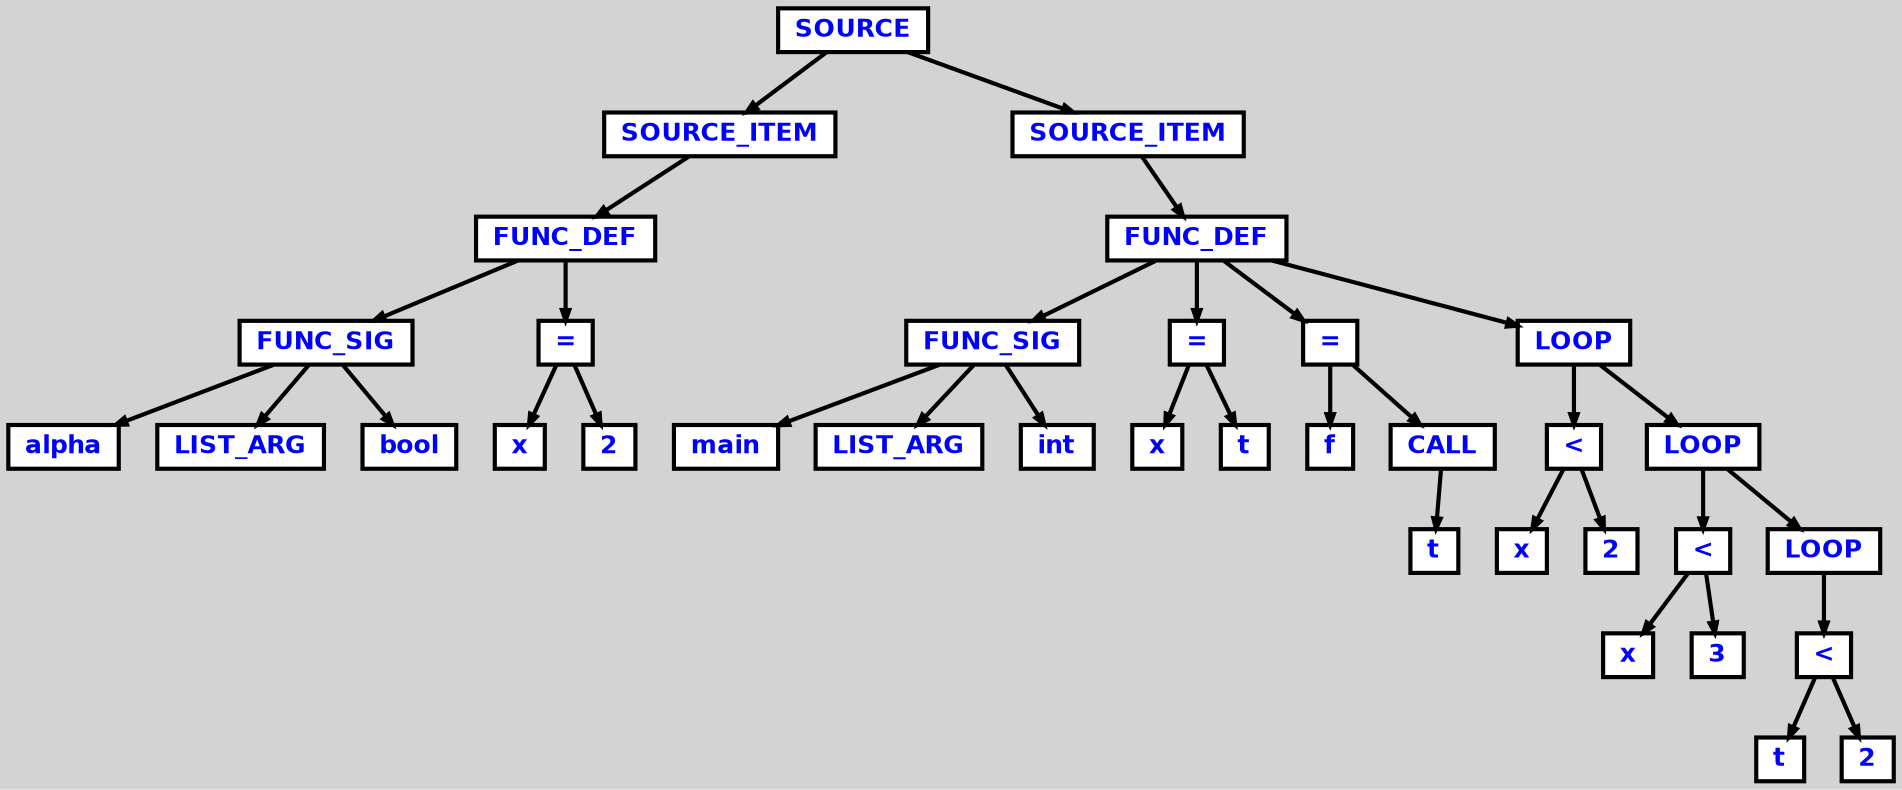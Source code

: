 digraph {

	ordering=out;
	ranksep=.4;
	bgcolor="lightgrey";  node [shape=box, fixedsize=false, fontsize=12, fontname="Helvetica-bold", fontcolor="blue"
	width=.25, height=.25, color="black", fillcolor="white", style="filled, solid, bold"];

	edge [arrowsize=.5, color="black", style="bold"]

	n0x728c54c35ee8[label="SOURCE"]
	n0x728c54c32a80[label="SOURCE_ITEM"]
	n0x728c54c32948[label="FUNC_DEF"]
	n0x728c54c31be0[label="FUNC_SIG"]
	n0x728c54c31970[label="alpha"]
	n0x728c54c31aa8[label="LIST_ARG"]
	n0x728c54c31e50[label="bool"]
	n0x728c54c326d8[label="="]
	n0x728c54c32468[label="x"]
	n0x728c54c32810[label="2"]
	n0x728c54c35c78[label="SOURCE_ITEM"]
	n0x728c54c34dd8[label="FUNC_DEF"]
	n0x728c54c32cf0[label="FUNC_SIG"]
	n0x728c54c32330[label="main"]
	n0x728c54c32bb8[label="LIST_ARG"]
	n0x728c54c32f60[label="int"]
	n0x728c54c337e8[label="="]
	n0x728c54c33578[label="x"]
	n0x728c54c33920[label="t"]
	n0x728c54c34550[label="="]
	n0x728c54c33f38[label="f"]
	n0x728c54c34418[label="CALL"]
	n0x728c54c342e0[label="t"]
	n0x728c54c35528[label="LOOP"]
	n0x728c54c34b68[label="<"]
	n0x728c54c34ca0[label="x"]
	n0x728c54c34f10[label="2"]
	n0x728c54c35798[label="LOOP"]
	n0x728c54c352b8[label="<"]
	n0x728c54c353f0[label="x"]
	n0x728c54c35660[label="3"]
	n0x728c54c358d0[label="LOOP"]
	n0x728c54c35a08[label="<"]
	n0x728c54c35b40[label="t"]
	n0x728c54c35db0[label="2"]

		n0x728c54c35ee8 -> n0x728c54c32a80		// SOURCE -> SOURCE_ITEM
		n0x728c54c32a80 -> n0x728c54c32948		// SOURCE_ITEM -> FUNC_DEF
		n0x728c54c32948 -> n0x728c54c31be0		// FUNC_DEF -> FUNC_SIG
		n0x728c54c31be0 -> n0x728c54c31970		// FUNC_SIG -> alpha
		n0x728c54c31be0 -> n0x728c54c31aa8		// FUNC_SIG -> LIST_ARG
		n0x728c54c31be0 -> n0x728c54c31e50		// FUNC_SIG -> bool
		n0x728c54c32948 -> n0x728c54c326d8		// FUNC_DEF -> =
		n0x728c54c326d8 -> n0x728c54c32468		// = -> x
		n0x728c54c326d8 -> n0x728c54c32810		// = -> 2
		n0x728c54c35ee8 -> n0x728c54c35c78		// SOURCE -> SOURCE_ITEM
		n0x728c54c35c78 -> n0x728c54c34dd8		// SOURCE_ITEM -> FUNC_DEF
		n0x728c54c34dd8 -> n0x728c54c32cf0		// FUNC_DEF -> FUNC_SIG
		n0x728c54c32cf0 -> n0x728c54c32330		// FUNC_SIG -> main
		n0x728c54c32cf0 -> n0x728c54c32bb8		// FUNC_SIG -> LIST_ARG
		n0x728c54c32cf0 -> n0x728c54c32f60		// FUNC_SIG -> int
		n0x728c54c34dd8 -> n0x728c54c337e8		// FUNC_DEF -> =
		n0x728c54c337e8 -> n0x728c54c33578		// = -> x
		n0x728c54c337e8 -> n0x728c54c33920		// = -> t
		n0x728c54c34dd8 -> n0x728c54c34550		// FUNC_DEF -> =
		n0x728c54c34550 -> n0x728c54c33f38		// = -> f
		n0x728c54c34550 -> n0x728c54c34418		// = -> CALL
		n0x728c54c34418 -> n0x728c54c342e0		// CALL -> t
		n0x728c54c34dd8 -> n0x728c54c35528		// FUNC_DEF -> LOOP
		n0x728c54c35528 -> n0x728c54c34b68		// LOOP -> <
		n0x728c54c34b68 -> n0x728c54c34ca0		// < -> x
		n0x728c54c34b68 -> n0x728c54c34f10		// < -> 2
		n0x728c54c35528 -> n0x728c54c35798		// LOOP -> LOOP
		n0x728c54c35798 -> n0x728c54c352b8		// LOOP -> <
		n0x728c54c352b8 -> n0x728c54c353f0		// < -> x
		n0x728c54c352b8 -> n0x728c54c35660		// < -> 3
		n0x728c54c35798 -> n0x728c54c358d0		// LOOP -> LOOP
		n0x728c54c358d0 -> n0x728c54c35a08		// LOOP -> <
		n0x728c54c35a08 -> n0x728c54c35b40		// < -> t
		n0x728c54c35a08 -> n0x728c54c35db0		// < -> 2

}